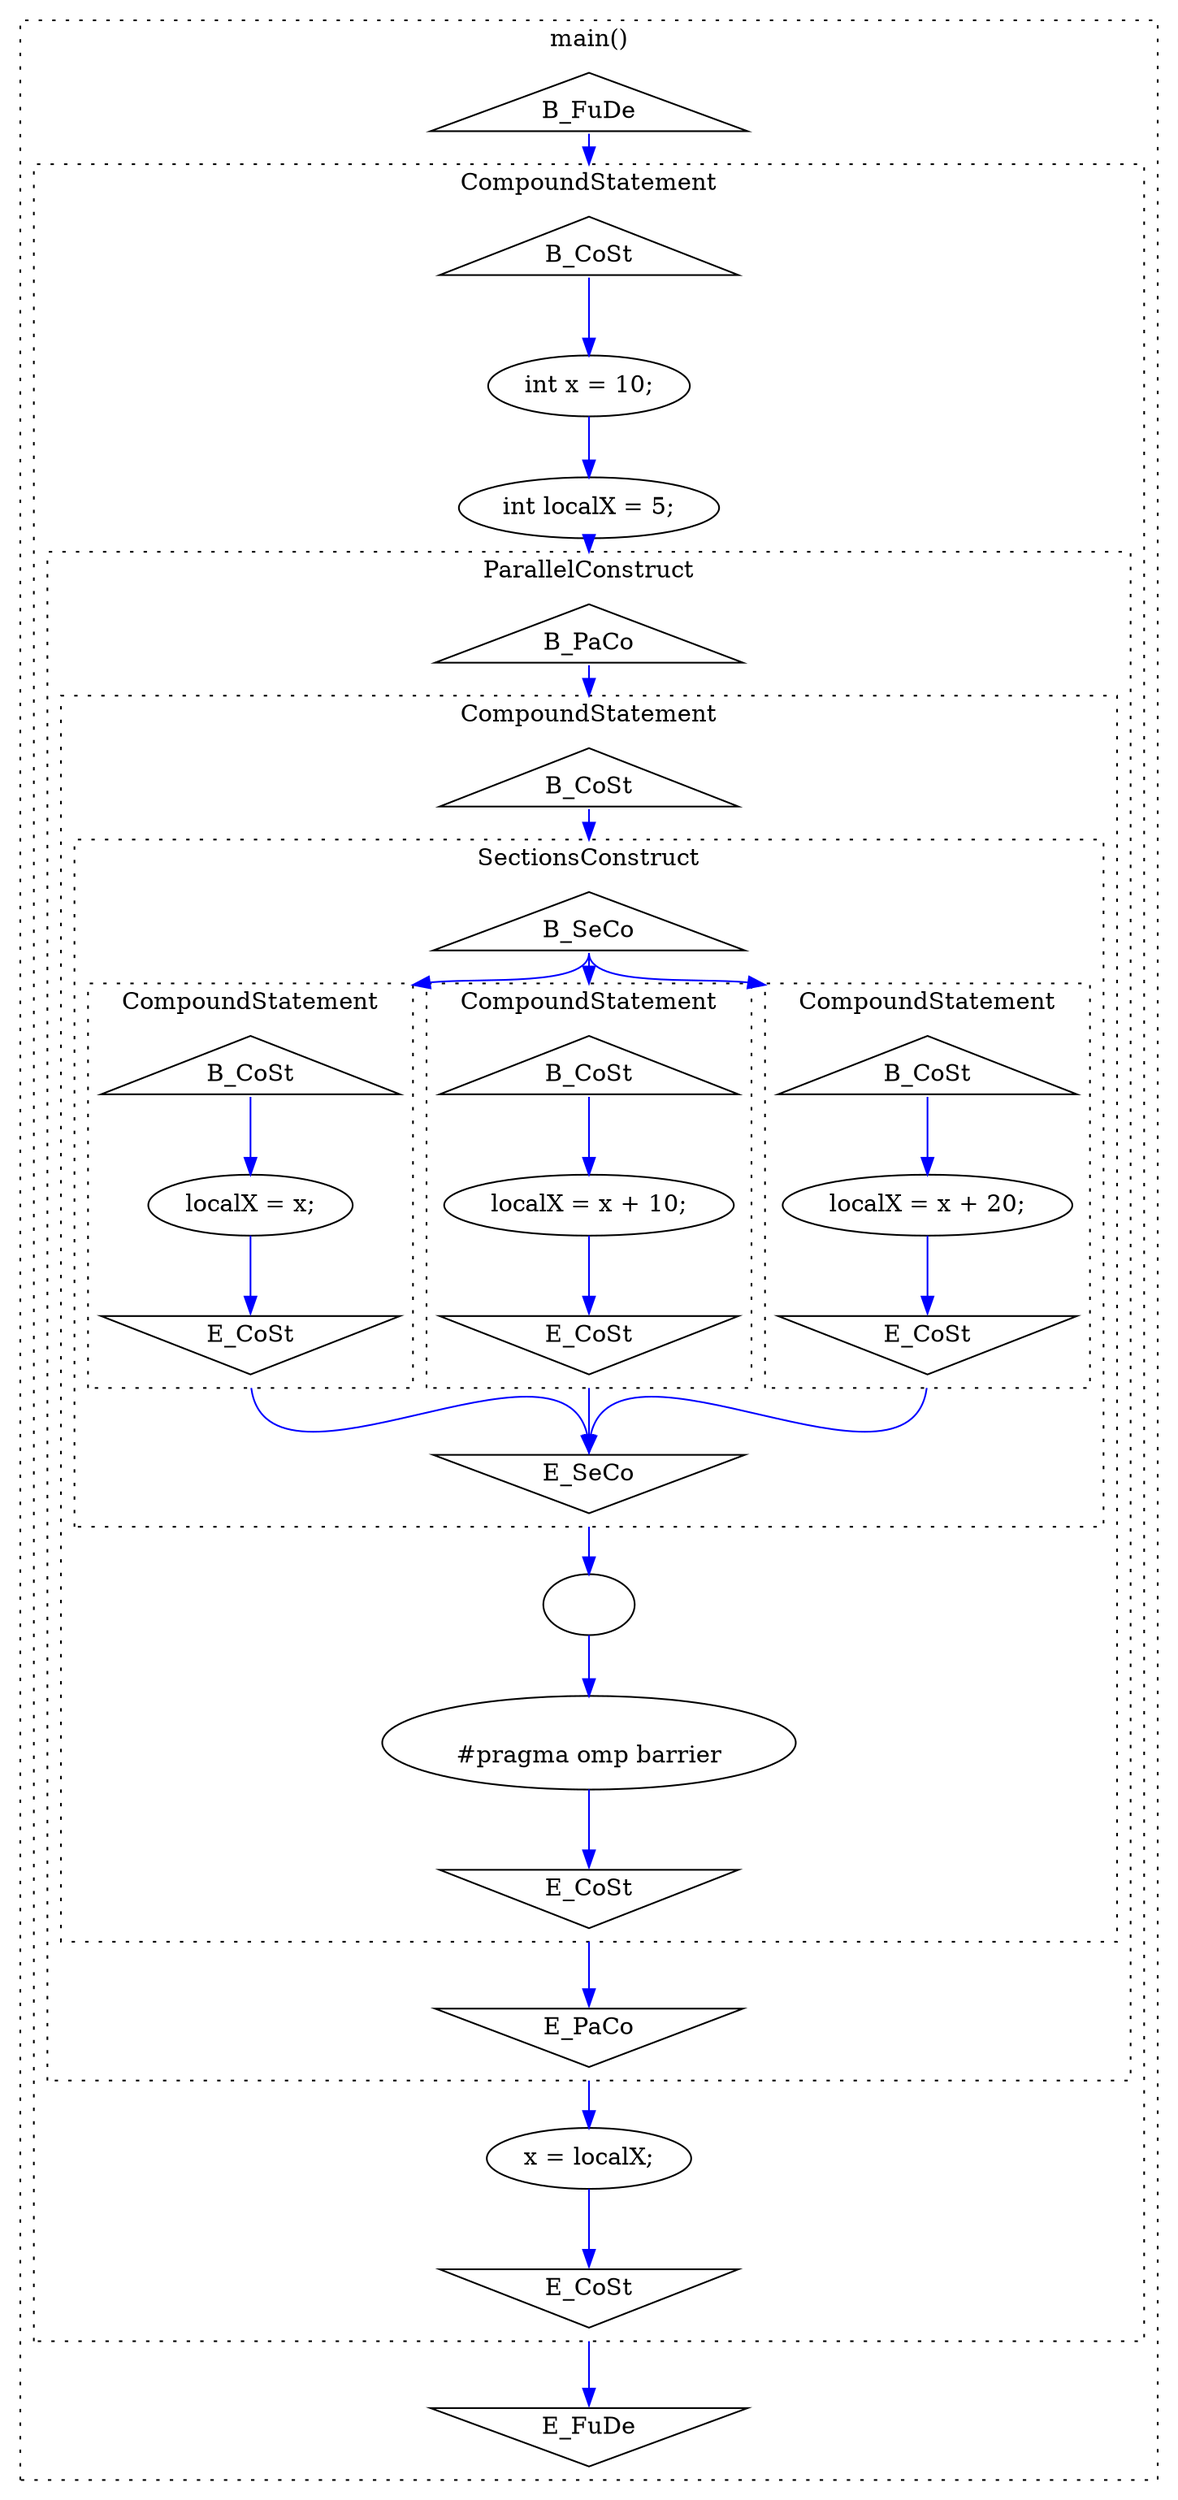 digraph graph1234435772 {
compound=true;
edge[color=blue];
subgraph cluster1979825302 {
compound=true;
style=dotted;
label="main()";
node1218496682[label="B_FuDe", shape="triangle"];
node1637000661[label="E_FuDe", shape="invtriangle"];
subgraph cluster925024581 {
compound=true;
style=dotted;
label="CompoundStatement";
node1287401019[label="B_CoSt", shape="triangle"];
node43473566[label="E_CoSt", shape="invtriangle"];
node1986001684[label="int x = 10;"];
node1465263219[label="int localX = 5;"];
subgraph cluster2050360660 {
compound=true;
style=dotted;
label="ParallelConstruct";
node1112400678[label="B_PaCo", shape="triangle"];
node1271084832[label="E_PaCo", shape="invtriangle"];
subgraph cluster768669591 {
compound=true;
style=dotted;
label="CompoundStatement";
node1728465884[label="B_CoSt", shape="triangle"];
node1249890505[label="E_CoSt", shape="invtriangle"];
subgraph cluster86506638 {
compound=true;
style=dotted;
label="SectionsConstruct";
node1639958975[label="B_SeCo", shape="triangle"];
node745604825[label="E_SeCo", shape="invtriangle"];
subgraph cluster849063257 {
compound=true;
style=dotted;
label="CompoundStatement";
node140702728[label="B_CoSt", shape="triangle"];
node395257482[label="E_CoSt", shape="invtriangle"];
node871153004[label="localX = x;"];
}
subgraph cluster1550991149 {
compound=true;
style=dotted;
label="CompoundStatement";
node1127174687[label="B_CoSt", shape="triangle"];
node763008902[label="E_CoSt", shape="invtriangle"];
node2074826904[label="localX = x + 10;"];
}
subgraph cluster913148823 {
compound=true;
style=dotted;
label="CompoundStatement";
node267098351[label="B_CoSt", shape="triangle"];
node1985280051[label="E_CoSt", shape="invtriangle"];
node1461322233[label="localX = x + 20;"];
}
}
node225511870[label="
"];
node1578026015[label="
#pragma omp barrier
"];
}
}
node1405548909[label="x = localX;"];
}
}
node1218496682 -> node1287401019[tailport=s, headport=n, weight=8, lhead=cluster925024581];
node1287401019 -> node1986001684[tailport=s, headport=n, weight=8];
node1986001684 -> node1465263219[weight=8, tailport=s, headport=n];
node1465263219 -> node1112400678[lhead=cluster2050360660, weight=8, tailport=s, headport=n];
node1112400678 -> node1728465884[tailport=s, headport=n, weight=8, lhead=cluster768669591];
node1728465884 -> node1639958975[tailport=s, headport=n, weight=8, lhead=cluster86506638];
node1639958975 -> node140702728[tailport=s, headport=n, weight=8, lhead=cluster849063257];
node1639958975 -> node1127174687[tailport=s, headport=n, weight=8, lhead=cluster1550991149];
node1639958975 -> node267098351[tailport=s, headport=n, weight=8, lhead=cluster913148823];
node140702728 -> node871153004[tailport=s, headport=n, weight=8];
node871153004 -> node395257482[weight=8, tailport=s, headport=n];
node395257482 -> node745604825[tailport=s, headport=n, weight=8, ltail=cluster849063257];
node1127174687 -> node2074826904[tailport=s, headport=n, weight=8];
node2074826904 -> node763008902[weight=8, tailport=s, headport=n];
node763008902 -> node745604825[tailport=s, headport=n, weight=8, ltail=cluster1550991149];
node267098351 -> node1461322233[tailport=s, headport=n, weight=8];
node1461322233 -> node1985280051[weight=8, tailport=s, headport=n];
node1985280051 -> node745604825[tailport=s, headport=n, weight=8, ltail=cluster913148823];
node745604825 -> node225511870[tailport=s, headport=n, weight=8, ltail=cluster86506638];
node225511870 -> node1578026015[weight=8, tailport=s, headport=n];
node1578026015 -> node1249890505[weight=8, tailport=s, headport=n];
node1249890505 -> node1271084832[tailport=s, headport=n, weight=8, ltail=cluster768669591];
node1271084832 -> node1405548909[tailport=s, headport=n, weight=8, ltail=cluster2050360660];
node1405548909 -> node43473566[weight=8, tailport=s, headport=n];
node43473566 -> node1637000661[tailport=s, headport=n, weight=8, ltail=cluster925024581];
}
